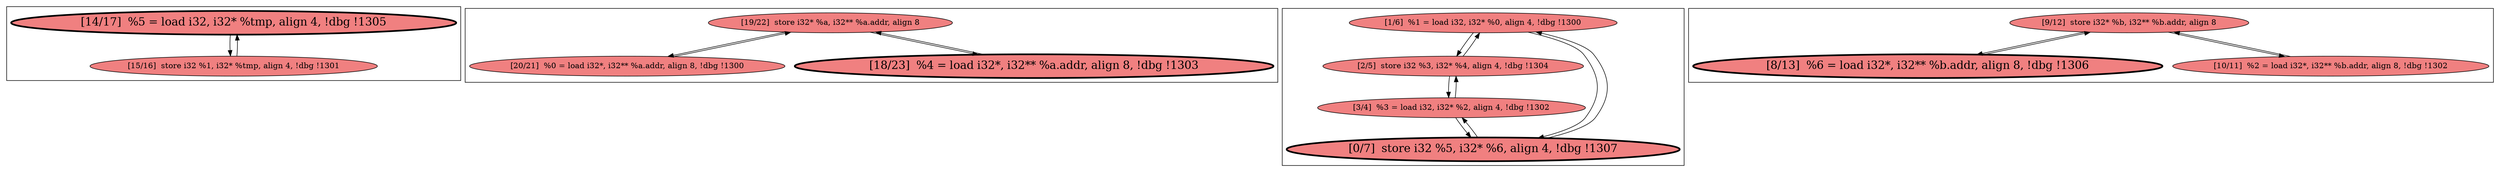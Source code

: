 
digraph G {





subgraph cluster3 {


node39 [penwidth=3.0,fontsize=20,fillcolor=lightcoral,label="[14/17]  %5 = load i32, i32* %tmp, align 4, !dbg !1305",shape=ellipse,style=filled ]
node38 [fillcolor=lightcoral,label="[15/16]  store i32 %1, i32* %tmp, align 4, !dbg !1301",shape=ellipse,style=filled ]

node38->node39 [ ]
node39->node38 [ ]


}

subgraph cluster2 {


node37 [fillcolor=lightcoral,label="[19/22]  store i32* %a, i32** %a.addr, align 8",shape=ellipse,style=filled ]
node35 [fillcolor=lightcoral,label="[20/21]  %0 = load i32*, i32** %a.addr, align 8, !dbg !1300",shape=ellipse,style=filled ]
node36 [penwidth=3.0,fontsize=20,fillcolor=lightcoral,label="[18/23]  %4 = load i32*, i32** %a.addr, align 8, !dbg !1303",shape=ellipse,style=filled ]

node35->node37 [ ]
node36->node37 [ ]
node37->node36 [ ]
node37->node35 [ ]


}

subgraph cluster0 {


node31 [fillcolor=lightcoral,label="[1/6]  %1 = load i32, i32* %0, align 4, !dbg !1300",shape=ellipse,style=filled ]
node30 [fillcolor=lightcoral,label="[3/4]  %3 = load i32, i32* %2, align 4, !dbg !1302",shape=ellipse,style=filled ]
node28 [fillcolor=lightcoral,label="[2/5]  store i32 %3, i32* %4, align 4, !dbg !1304",shape=ellipse,style=filled ]
node29 [penwidth=3.0,fontsize=20,fillcolor=lightcoral,label="[0/7]  store i32 %5, i32* %6, align 4, !dbg !1307",shape=ellipse,style=filled ]

node30->node29 [ ]
node29->node30 [ ]
node28->node31 [ ]
node31->node29 [ ]
node31->node28 [ ]
node29->node31 [ ]
node28->node30 [ ]
node30->node28 [ ]


}

subgraph cluster1 {


node34 [fillcolor=lightcoral,label="[9/12]  store i32* %b, i32** %b.addr, align 8",shape=ellipse,style=filled ]
node32 [penwidth=3.0,fontsize=20,fillcolor=lightcoral,label="[8/13]  %6 = load i32*, i32** %b.addr, align 8, !dbg !1306",shape=ellipse,style=filled ]
node33 [fillcolor=lightcoral,label="[10/11]  %2 = load i32*, i32** %b.addr, align 8, !dbg !1302",shape=ellipse,style=filled ]

node34->node33 [ ]
node34->node32 [ ]
node33->node34 [ ]
node32->node34 [ ]


}

}
